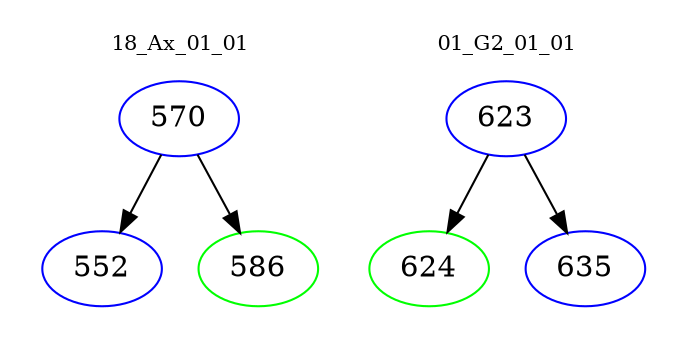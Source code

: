 digraph{
subgraph cluster_0 {
color = white
label = "18_Ax_01_01";
fontsize=10;
T0_570 [label="570", color="blue"]
T0_570 -> T0_552 [color="black"]
T0_552 [label="552", color="blue"]
T0_570 -> T0_586 [color="black"]
T0_586 [label="586", color="green"]
}
subgraph cluster_1 {
color = white
label = "01_G2_01_01";
fontsize=10;
T1_623 [label="623", color="blue"]
T1_623 -> T1_624 [color="black"]
T1_624 [label="624", color="green"]
T1_623 -> T1_635 [color="black"]
T1_635 [label="635", color="blue"]
}
}
